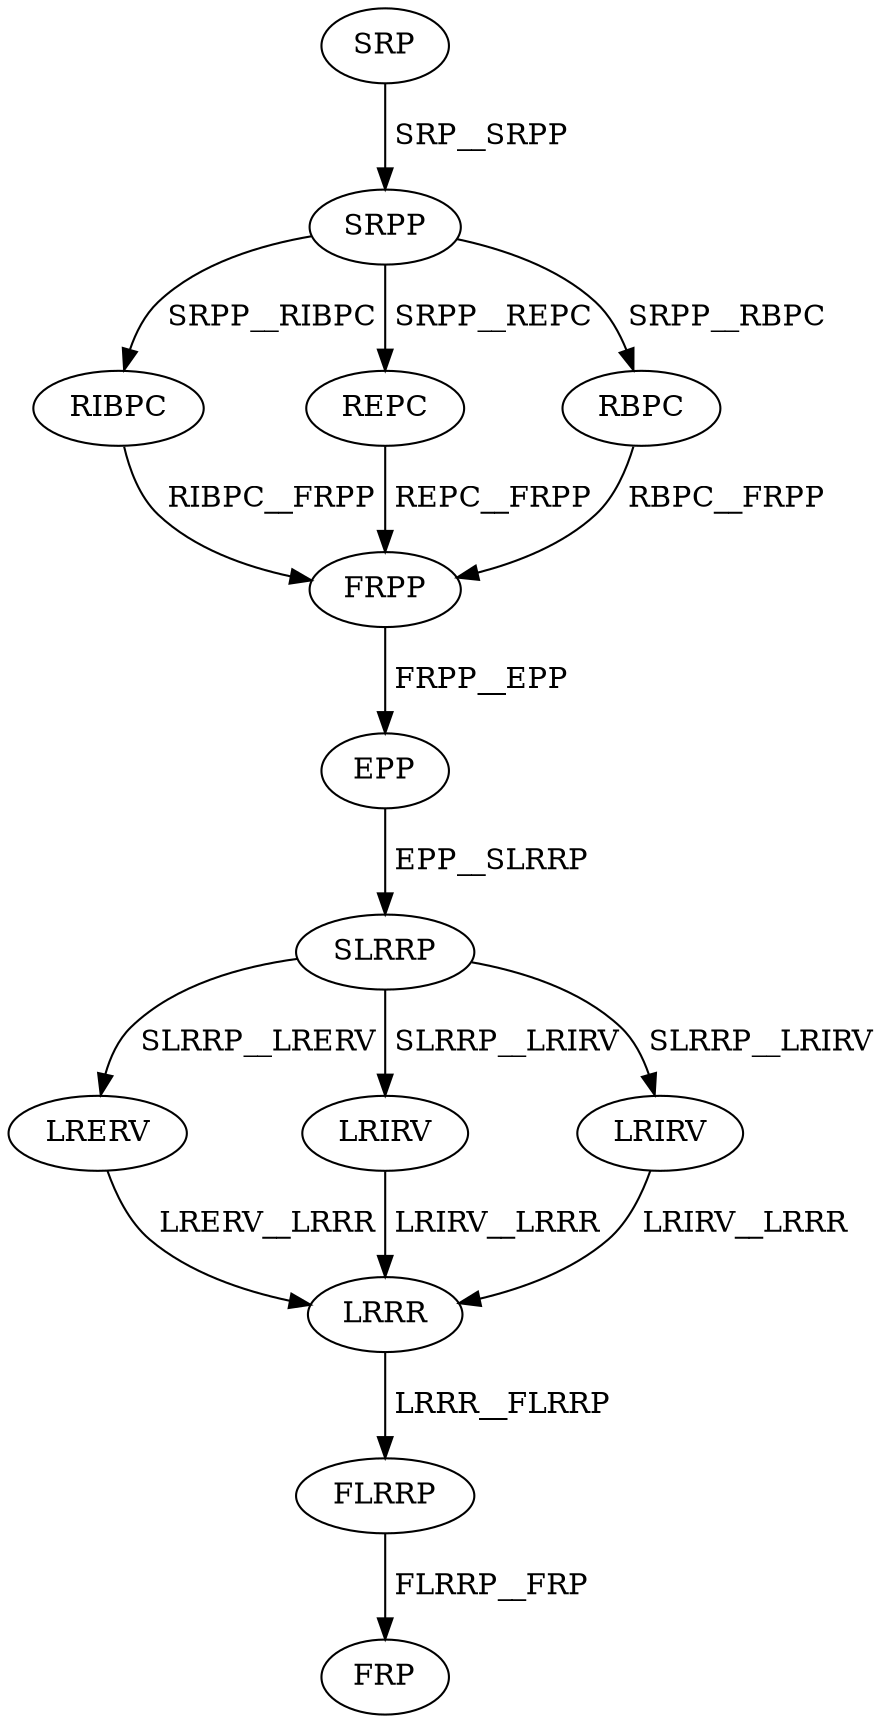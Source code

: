 digraph G { 
1 [label="SRP",color=black,fontcolor=black];
2 [label="SRPP",color=black,fontcolor=black];
3 [label="RIBPC",color=black,fontcolor=black];
4 [label="REPC",color=black,fontcolor=black];
5 [label="RBPC",color=black,fontcolor=black];
6 [label="FRPP",color=black,fontcolor=black];
7 [label="EPP",color=black,fontcolor=black];
8 [label="SLRRP",color=black,fontcolor=black];
9 [label="LRERV",color=black,fontcolor=black];
10 [label="LRIRV",color=black,fontcolor=black];
11 [label="LRIRV",color=black,fontcolor=black];
12 [label="LRRR",color=black,fontcolor=black];
13 [label="FLRRP",color=black,fontcolor=black];
14 [label="FRP",color=black,fontcolor=black];
1->2[label=" SRP__SRPP",color=black,fontcolor=black];
2->3[label=" SRPP__RIBPC",color=black,fontcolor=black];
2->4[label=" SRPP__REPC",color=black,fontcolor=black];
2->5[label=" SRPP__RBPC",color=black,fontcolor=black];
3->6[label=" RIBPC__FRPP",color=black,fontcolor=black];
4->6[label=" REPC__FRPP",color=black,fontcolor=black];
5->6[label=" RBPC__FRPP",color=black,fontcolor=black];
6->7[label=" FRPP__EPP",color=black,fontcolor=black];
7->8[label=" EPP__SLRRP",color=black,fontcolor=black];
8->9[label=" SLRRP__LRERV",color=black,fontcolor=black];
8->10[label=" SLRRP__LRIRV",color=black,fontcolor=black];
8->11[label=" SLRRP__LRIRV",color=black,fontcolor=black];
9->12[label=" LRERV__LRRR",color=black,fontcolor=black];
10->12[label=" LRIRV__LRRR",color=black,fontcolor=black];
11->12[label=" LRIRV__LRRR",color=black,fontcolor=black];
12->13[label=" LRRR__FLRRP",color=black,fontcolor=black];
13->14[label=" FLRRP__FRP",color=black,fontcolor=black];
}
